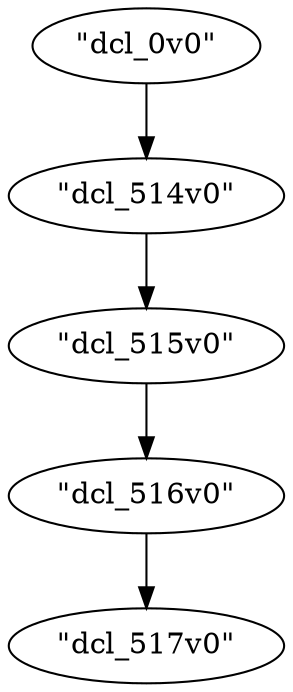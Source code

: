 digraph {
    0 [ label = "\"dcl_0v0\"" ]
    1 [ label = "\"dcl_514v0\"" ]
    2 [ label = "\"dcl_515v0\"" ]
    3 [ label = "\"dcl_516v0\"" ]
    4 [ label = "\"dcl_517v0\"" ]
    0 -> 1 [ ]
    1 -> 2 [ ]
    2 -> 3 [ ]
    3 -> 4 [ ]
}
